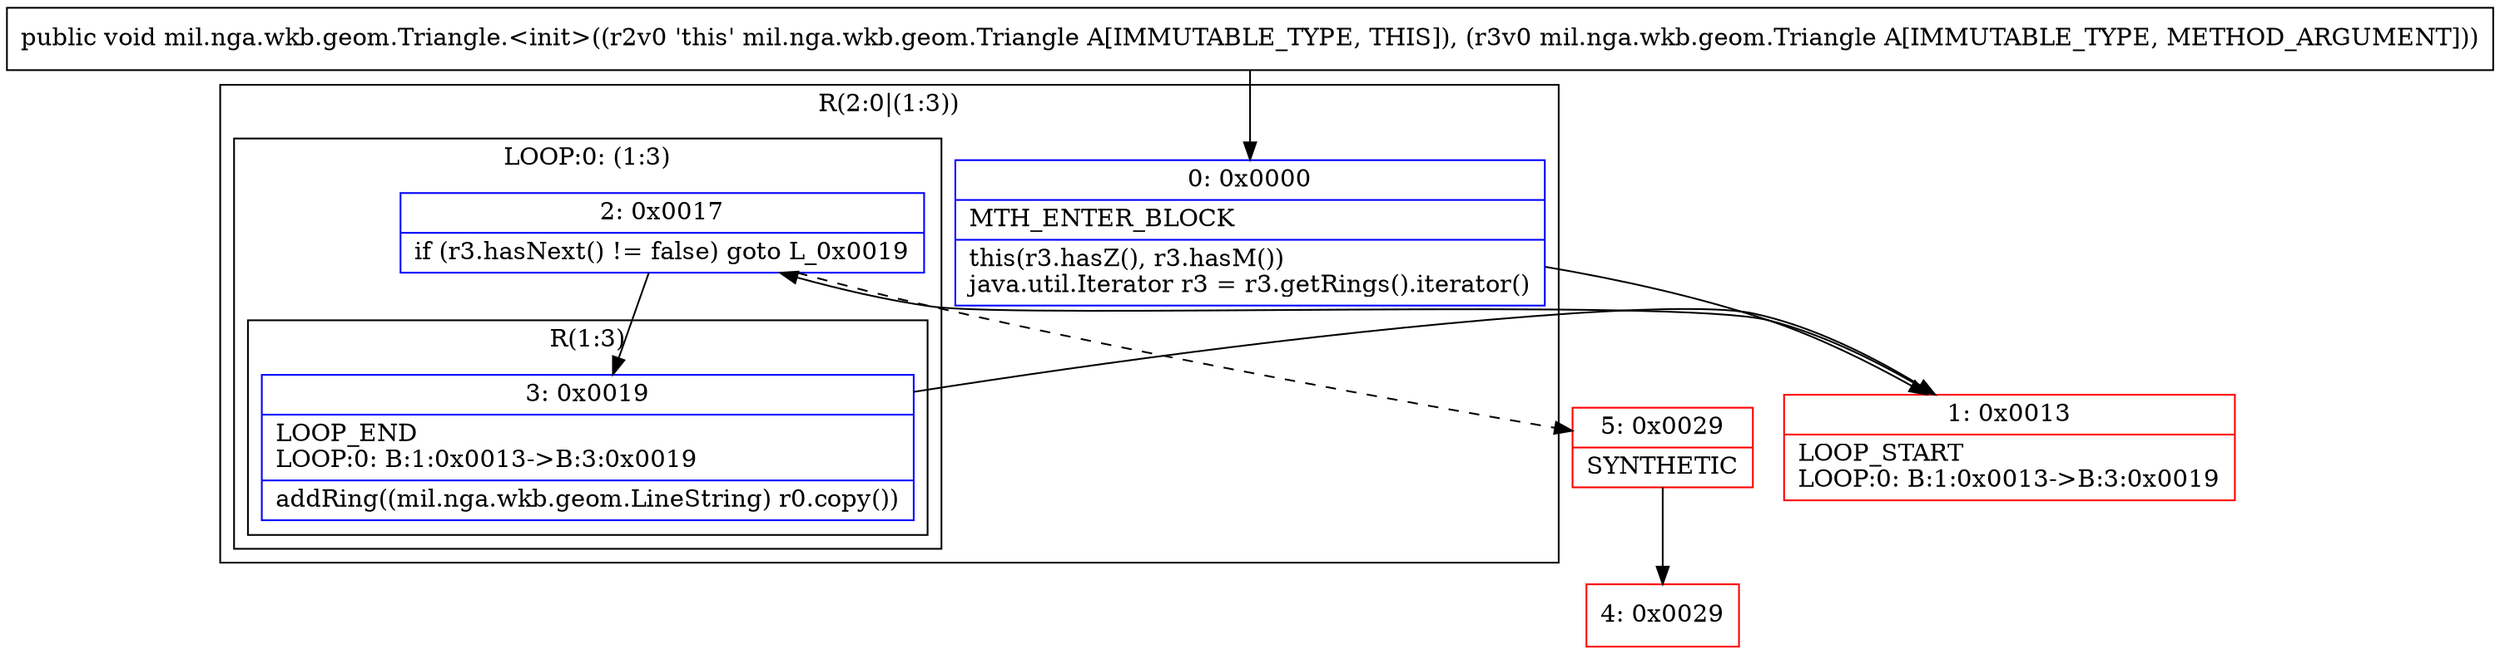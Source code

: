 digraph "CFG formil.nga.wkb.geom.Triangle.\<init\>(Lmil\/nga\/wkb\/geom\/Triangle;)V" {
subgraph cluster_Region_480627498 {
label = "R(2:0|(1:3))";
node [shape=record,color=blue];
Node_0 [shape=record,label="{0\:\ 0x0000|MTH_ENTER_BLOCK\l|this(r3.hasZ(), r3.hasM())\ljava.util.Iterator r3 = r3.getRings().iterator()\l}"];
subgraph cluster_LoopRegion_479549106 {
label = "LOOP:0: (1:3)";
node [shape=record,color=blue];
Node_2 [shape=record,label="{2\:\ 0x0017|if (r3.hasNext() != false) goto L_0x0019\l}"];
subgraph cluster_Region_837806607 {
label = "R(1:3)";
node [shape=record,color=blue];
Node_3 [shape=record,label="{3\:\ 0x0019|LOOP_END\lLOOP:0: B:1:0x0013\-\>B:3:0x0019\l|addRing((mil.nga.wkb.geom.LineString) r0.copy())\l}"];
}
}
}
Node_1 [shape=record,color=red,label="{1\:\ 0x0013|LOOP_START\lLOOP:0: B:1:0x0013\-\>B:3:0x0019\l}"];
Node_4 [shape=record,color=red,label="{4\:\ 0x0029}"];
Node_5 [shape=record,color=red,label="{5\:\ 0x0029|SYNTHETIC\l}"];
MethodNode[shape=record,label="{public void mil.nga.wkb.geom.Triangle.\<init\>((r2v0 'this' mil.nga.wkb.geom.Triangle A[IMMUTABLE_TYPE, THIS]), (r3v0 mil.nga.wkb.geom.Triangle A[IMMUTABLE_TYPE, METHOD_ARGUMENT])) }"];
MethodNode -> Node_0;
Node_0 -> Node_1;
Node_2 -> Node_3;
Node_2 -> Node_5[style=dashed];
Node_3 -> Node_1;
Node_1 -> Node_2;
Node_5 -> Node_4;
}

